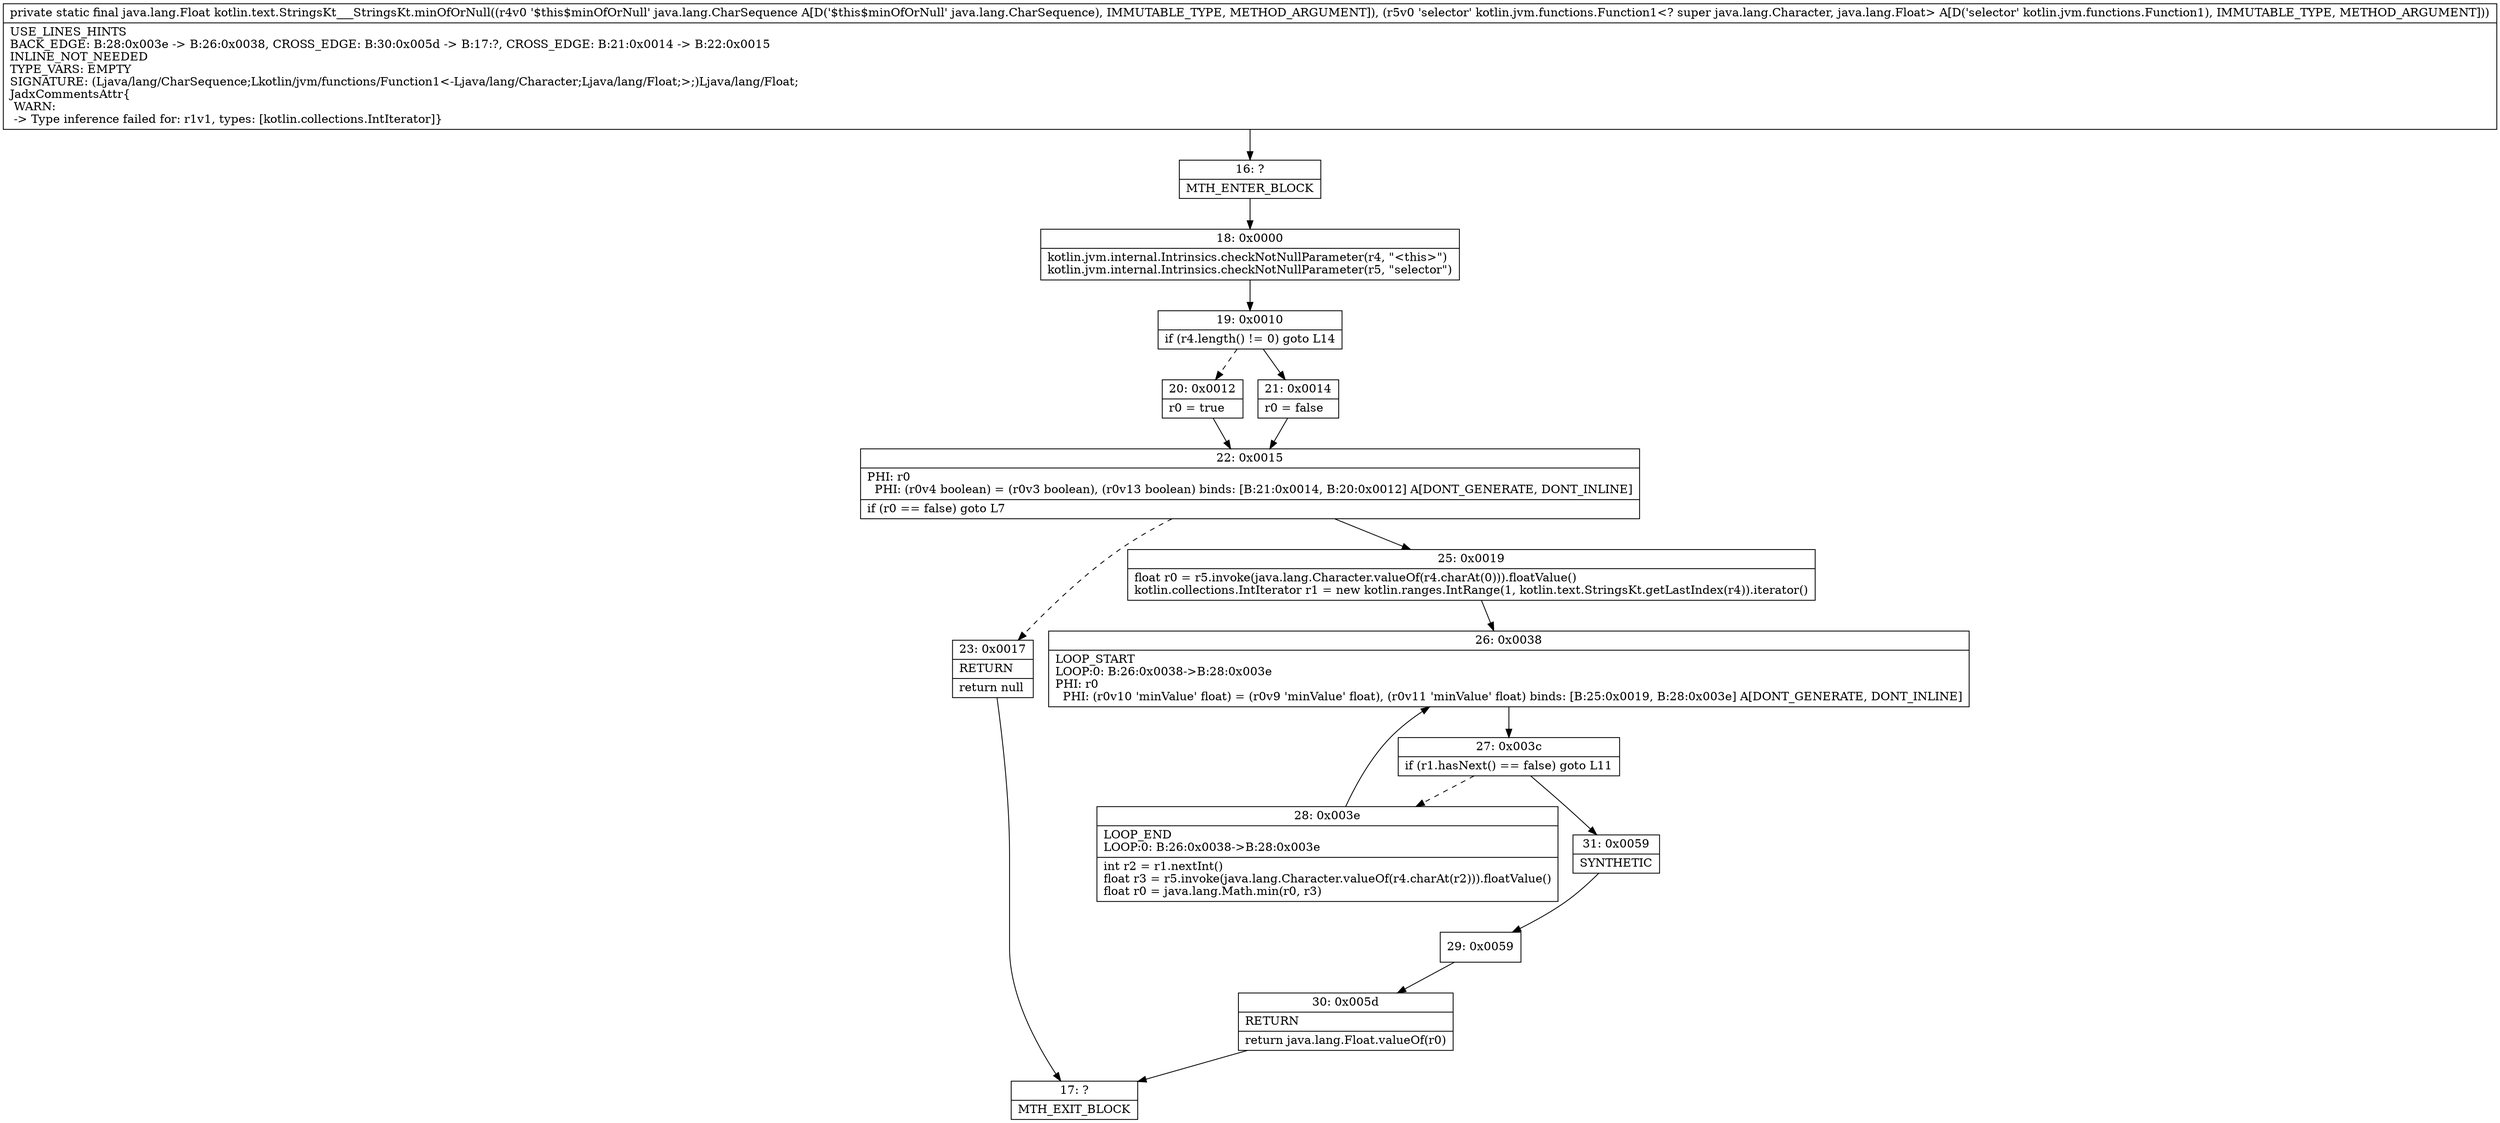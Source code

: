 digraph "CFG forkotlin.text.StringsKt___StringsKt.minOfOrNull(Ljava\/lang\/CharSequence;Lkotlin\/jvm\/functions\/Function1;)Ljava\/lang\/Float;" {
Node_16 [shape=record,label="{16\:\ ?|MTH_ENTER_BLOCK\l}"];
Node_18 [shape=record,label="{18\:\ 0x0000|kotlin.jvm.internal.Intrinsics.checkNotNullParameter(r4, \"\<this\>\")\lkotlin.jvm.internal.Intrinsics.checkNotNullParameter(r5, \"selector\")\l}"];
Node_19 [shape=record,label="{19\:\ 0x0010|if (r4.length() != 0) goto L14\l}"];
Node_20 [shape=record,label="{20\:\ 0x0012|r0 = true\l}"];
Node_22 [shape=record,label="{22\:\ 0x0015|PHI: r0 \l  PHI: (r0v4 boolean) = (r0v3 boolean), (r0v13 boolean) binds: [B:21:0x0014, B:20:0x0012] A[DONT_GENERATE, DONT_INLINE]\l|if (r0 == false) goto L7\l}"];
Node_23 [shape=record,label="{23\:\ 0x0017|RETURN\l|return null\l}"];
Node_17 [shape=record,label="{17\:\ ?|MTH_EXIT_BLOCK\l}"];
Node_25 [shape=record,label="{25\:\ 0x0019|float r0 = r5.invoke(java.lang.Character.valueOf(r4.charAt(0))).floatValue()\lkotlin.collections.IntIterator r1 = new kotlin.ranges.IntRange(1, kotlin.text.StringsKt.getLastIndex(r4)).iterator()\l}"];
Node_26 [shape=record,label="{26\:\ 0x0038|LOOP_START\lLOOP:0: B:26:0x0038\-\>B:28:0x003e\lPHI: r0 \l  PHI: (r0v10 'minValue' float) = (r0v9 'minValue' float), (r0v11 'minValue' float) binds: [B:25:0x0019, B:28:0x003e] A[DONT_GENERATE, DONT_INLINE]\l}"];
Node_27 [shape=record,label="{27\:\ 0x003c|if (r1.hasNext() == false) goto L11\l}"];
Node_28 [shape=record,label="{28\:\ 0x003e|LOOP_END\lLOOP:0: B:26:0x0038\-\>B:28:0x003e\l|int r2 = r1.nextInt()\lfloat r3 = r5.invoke(java.lang.Character.valueOf(r4.charAt(r2))).floatValue()\lfloat r0 = java.lang.Math.min(r0, r3)\l}"];
Node_31 [shape=record,label="{31\:\ 0x0059|SYNTHETIC\l}"];
Node_29 [shape=record,label="{29\:\ 0x0059}"];
Node_30 [shape=record,label="{30\:\ 0x005d|RETURN\l|return java.lang.Float.valueOf(r0)\l}"];
Node_21 [shape=record,label="{21\:\ 0x0014|r0 = false\l}"];
MethodNode[shape=record,label="{private static final java.lang.Float kotlin.text.StringsKt___StringsKt.minOfOrNull((r4v0 '$this$minOfOrNull' java.lang.CharSequence A[D('$this$minOfOrNull' java.lang.CharSequence), IMMUTABLE_TYPE, METHOD_ARGUMENT]), (r5v0 'selector' kotlin.jvm.functions.Function1\<? super java.lang.Character, java.lang.Float\> A[D('selector' kotlin.jvm.functions.Function1), IMMUTABLE_TYPE, METHOD_ARGUMENT]))  | USE_LINES_HINTS\lBACK_EDGE: B:28:0x003e \-\> B:26:0x0038, CROSS_EDGE: B:30:0x005d \-\> B:17:?, CROSS_EDGE: B:21:0x0014 \-\> B:22:0x0015\lINLINE_NOT_NEEDED\lTYPE_VARS: EMPTY\lSIGNATURE: (Ljava\/lang\/CharSequence;Lkotlin\/jvm\/functions\/Function1\<\-Ljava\/lang\/Character;Ljava\/lang\/Float;\>;)Ljava\/lang\/Float;\lJadxCommentsAttr\{\l WARN: \l \-\> Type inference failed for: r1v1, types: [kotlin.collections.IntIterator]\}\l}"];
MethodNode -> Node_16;Node_16 -> Node_18;
Node_18 -> Node_19;
Node_19 -> Node_20[style=dashed];
Node_19 -> Node_21;
Node_20 -> Node_22;
Node_22 -> Node_23[style=dashed];
Node_22 -> Node_25;
Node_23 -> Node_17;
Node_25 -> Node_26;
Node_26 -> Node_27;
Node_27 -> Node_28[style=dashed];
Node_27 -> Node_31;
Node_28 -> Node_26;
Node_31 -> Node_29;
Node_29 -> Node_30;
Node_30 -> Node_17;
Node_21 -> Node_22;
}

